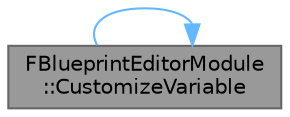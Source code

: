 digraph "FBlueprintEditorModule::CustomizeVariable"
{
 // INTERACTIVE_SVG=YES
 // LATEX_PDF_SIZE
  bgcolor="transparent";
  edge [fontname=Helvetica,fontsize=10,labelfontname=Helvetica,labelfontsize=10];
  node [fontname=Helvetica,fontsize=10,shape=box,height=0.2,width=0.4];
  rankdir="LR";
  Node1 [id="Node000001",label="FBlueprintEditorModule\l::CustomizeVariable",height=0.2,width=0.4,color="gray40", fillcolor="grey60", style="filled", fontcolor="black",tooltip="Build a set of details customizations for the passed-in type, if possible."];
  Node1 -> Node1 [id="edge1_Node000001_Node000001",color="steelblue1",style="solid",tooltip=" "];
}
